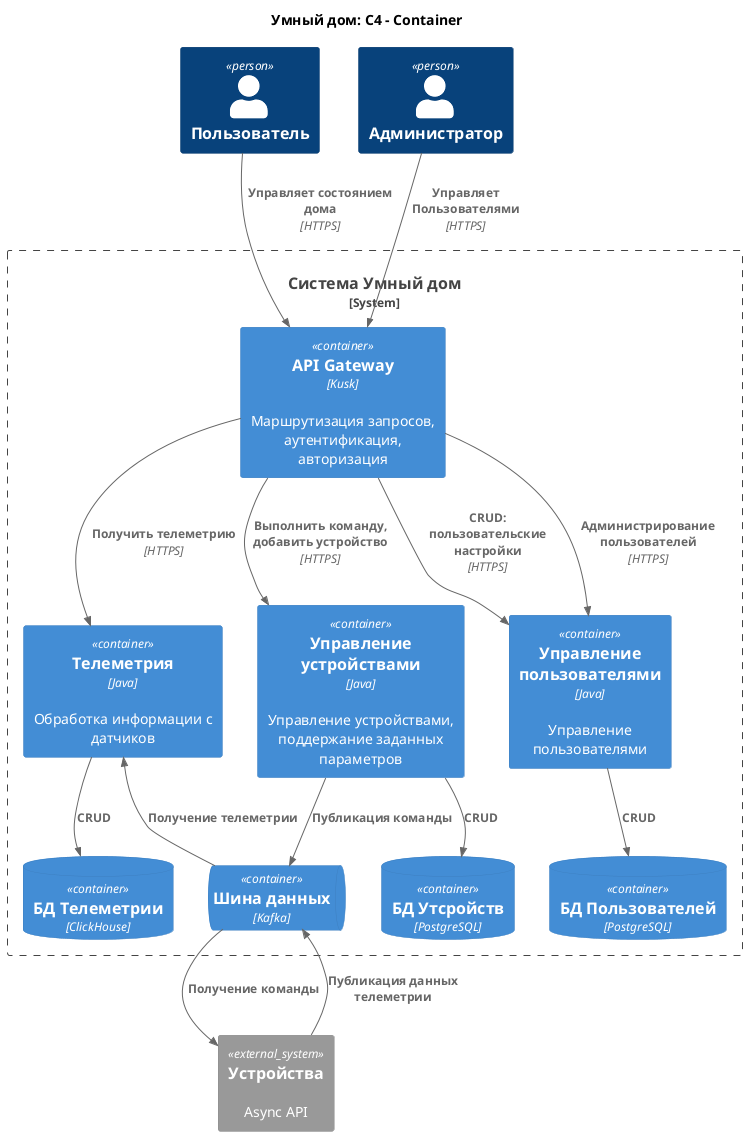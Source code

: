 @startuml
title Умный дом: C4 - Container

!include <C4/C4_Container>

top to bottom direction

Person(user, "Пользователь")
Person(admin, "Администратор")
System_Boundary(system, "Система Умный дом") {
    Container(apiGateway, "АPI Gateway", "Kusk", "Маршрутизация запросов, аутентификация, авторизация")

    Container(telemetryService, "Телеметрия", "Java", "Обработка информации с датчиков")
    Container(deviceService, "Управление устройствами", "Java", "Управление устройствами, поддержание заданных параметров")
    Container(userService, "Управление пользователями", "Java", "Управление пользователями")

    ContainerDb(telemetryDb, "БД Телеметрии", "ClickHouse")
    ContainerDb(deviceDb, "БД Утсройств", "PostgreSQL")
    ContainerDb(userDb, "БД Пользователей", "PostgreSQL")
    ContainerQueue(kafka, "Шина данных", "Kafka")
}

System_Ext(device, "Устройства", "Async API")


Rel(user, apiGateway, "Управляет состоянием дома", "HTTPS")
Rel(admin, apiGateway, "Управляет Пользователями", "HTTPS")

Rel(apiGateway, telemetryService, "Получить телеметрию", "HTTPS")
Rel(apiGateway, deviceService, "Выполнить команду, добавить устройство", "HTTPS")
Rel(apiGateway, userService, "CRUD: пользовательские настройки", "HTTPS")
Rel(apiGateway, userService, "Администрирование пользователей", "HTTPS")

Rel(deviceService, kafka, "Публикация команды")
Rel_L(kafka, telemetryService, "Получение телеметрии")

Rel(deviceService, deviceDb, "CRUD")
Rel(telemetryService, telemetryDb, "CRUD")
Rel(userService, userDb, "CRUD")


Rel(kafka, device, "Получение команды")
Rel(device, kafka, "Публикация данных телеметрии")


@enduml